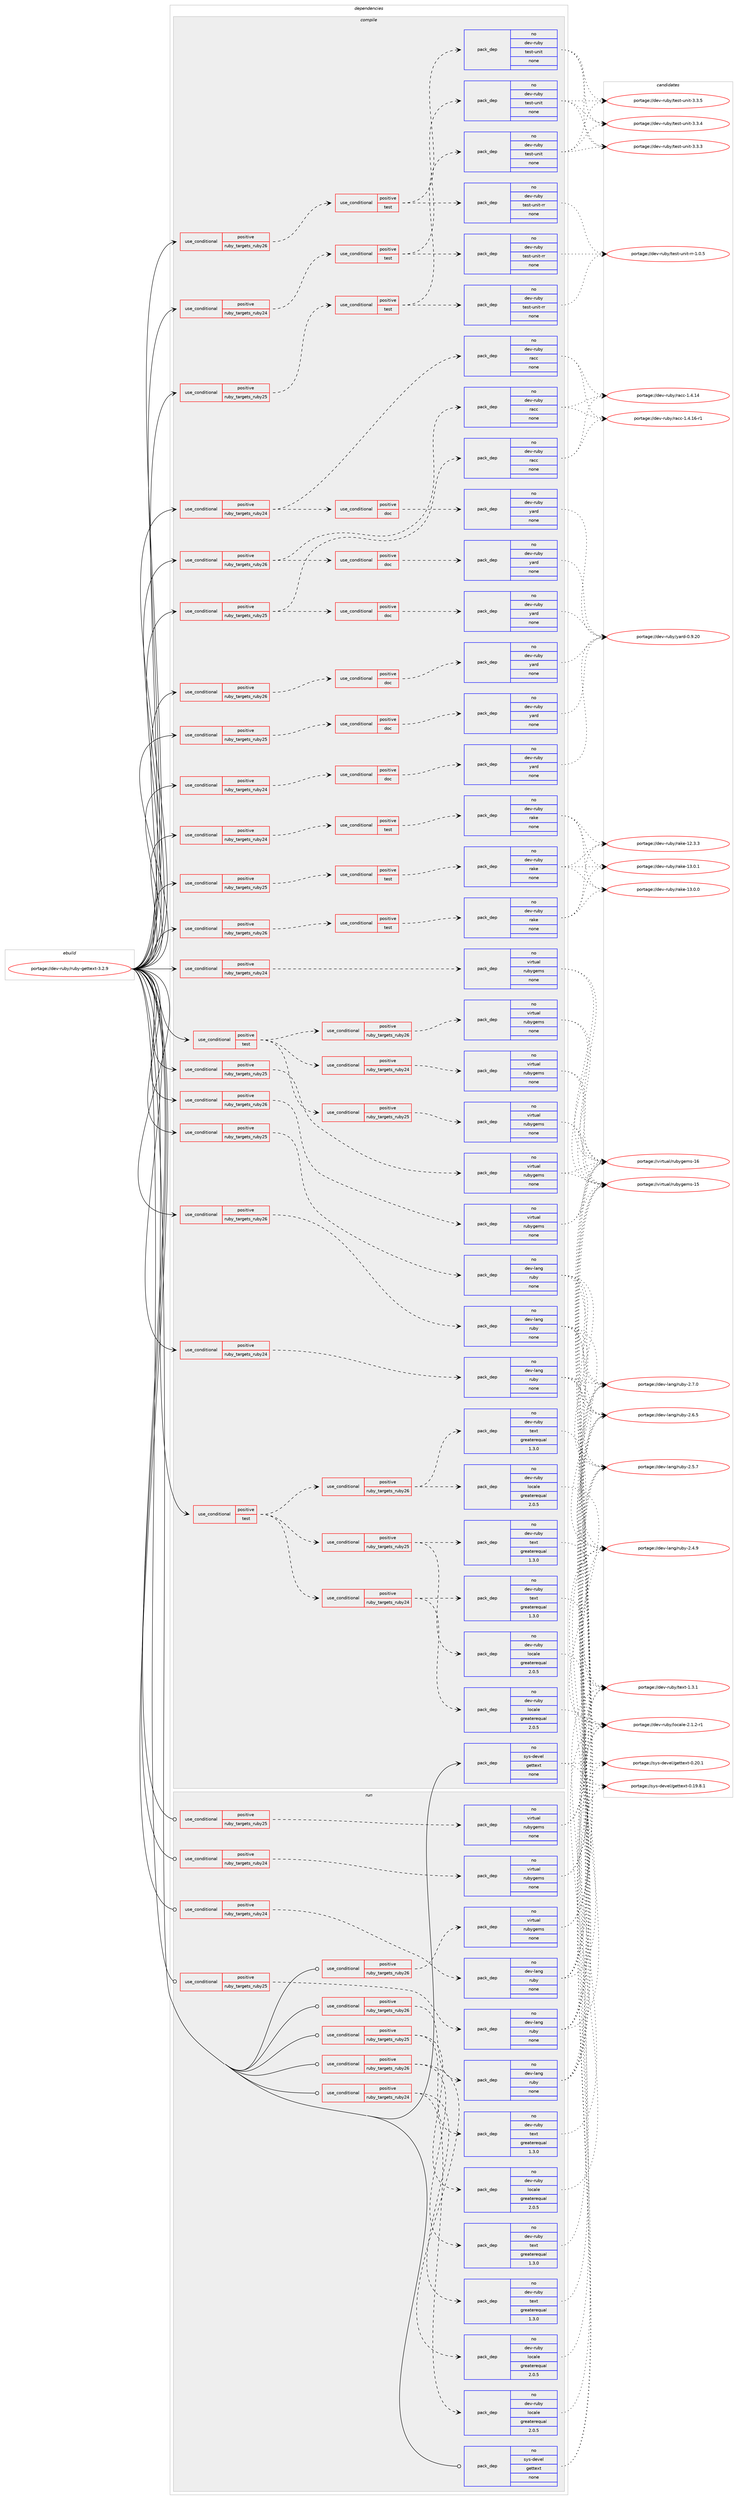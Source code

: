 digraph prolog {

# *************
# Graph options
# *************

newrank=true;
concentrate=true;
compound=true;
graph [rankdir=LR,fontname=Helvetica,fontsize=10,ranksep=1.5];#, ranksep=2.5, nodesep=0.2];
edge  [arrowhead=vee];
node  [fontname=Helvetica,fontsize=10];

# **********
# The ebuild
# **********

subgraph cluster_leftcol {
color=gray;
label=<<i>ebuild</i>>;
id [label="portage://dev-ruby/ruby-gettext-3.2.9", color=red, width=4, href="../dev-ruby/ruby-gettext-3.2.9.svg"];
}

# ****************
# The dependencies
# ****************

subgraph cluster_midcol {
color=gray;
label=<<i>dependencies</i>>;
subgraph cluster_compile {
fillcolor="#eeeeee";
style=filled;
label=<<i>compile</i>>;
subgraph cond72529 {
dependency326770 [label=<<TABLE BORDER="0" CELLBORDER="1" CELLSPACING="0" CELLPADDING="4"><TR><TD ROWSPAN="3" CELLPADDING="10">use_conditional</TD></TR><TR><TD>positive</TD></TR><TR><TD>ruby_targets_ruby24</TD></TR></TABLE>>, shape=none, color=red];
subgraph cond72530 {
dependency326771 [label=<<TABLE BORDER="0" CELLBORDER="1" CELLSPACING="0" CELLPADDING="4"><TR><TD ROWSPAN="3" CELLPADDING="10">use_conditional</TD></TR><TR><TD>positive</TD></TR><TR><TD>doc</TD></TR></TABLE>>, shape=none, color=red];
subgraph pack249494 {
dependency326772 [label=<<TABLE BORDER="0" CELLBORDER="1" CELLSPACING="0" CELLPADDING="4" WIDTH="220"><TR><TD ROWSPAN="6" CELLPADDING="30">pack_dep</TD></TR><TR><TD WIDTH="110">no</TD></TR><TR><TD>dev-ruby</TD></TR><TR><TD>yard</TD></TR><TR><TD>none</TD></TR><TR><TD></TD></TR></TABLE>>, shape=none, color=blue];
}
dependency326771:e -> dependency326772:w [weight=20,style="dashed",arrowhead="vee"];
}
dependency326770:e -> dependency326771:w [weight=20,style="dashed",arrowhead="vee"];
}
id:e -> dependency326770:w [weight=20,style="solid",arrowhead="vee"];
subgraph cond72531 {
dependency326773 [label=<<TABLE BORDER="0" CELLBORDER="1" CELLSPACING="0" CELLPADDING="4"><TR><TD ROWSPAN="3" CELLPADDING="10">use_conditional</TD></TR><TR><TD>positive</TD></TR><TR><TD>ruby_targets_ruby24</TD></TR></TABLE>>, shape=none, color=red];
subgraph cond72532 {
dependency326774 [label=<<TABLE BORDER="0" CELLBORDER="1" CELLSPACING="0" CELLPADDING="4"><TR><TD ROWSPAN="3" CELLPADDING="10">use_conditional</TD></TR><TR><TD>positive</TD></TR><TR><TD>doc</TD></TR></TABLE>>, shape=none, color=red];
subgraph pack249495 {
dependency326775 [label=<<TABLE BORDER="0" CELLBORDER="1" CELLSPACING="0" CELLPADDING="4" WIDTH="220"><TR><TD ROWSPAN="6" CELLPADDING="30">pack_dep</TD></TR><TR><TD WIDTH="110">no</TD></TR><TR><TD>dev-ruby</TD></TR><TR><TD>yard</TD></TR><TR><TD>none</TD></TR><TR><TD></TD></TR></TABLE>>, shape=none, color=blue];
}
dependency326774:e -> dependency326775:w [weight=20,style="dashed",arrowhead="vee"];
}
dependency326773:e -> dependency326774:w [weight=20,style="dashed",arrowhead="vee"];
subgraph pack249496 {
dependency326776 [label=<<TABLE BORDER="0" CELLBORDER="1" CELLSPACING="0" CELLPADDING="4" WIDTH="220"><TR><TD ROWSPAN="6" CELLPADDING="30">pack_dep</TD></TR><TR><TD WIDTH="110">no</TD></TR><TR><TD>dev-ruby</TD></TR><TR><TD>racc</TD></TR><TR><TD>none</TD></TR><TR><TD></TD></TR></TABLE>>, shape=none, color=blue];
}
dependency326773:e -> dependency326776:w [weight=20,style="dashed",arrowhead="vee"];
}
id:e -> dependency326773:w [weight=20,style="solid",arrowhead="vee"];
subgraph cond72533 {
dependency326777 [label=<<TABLE BORDER="0" CELLBORDER="1" CELLSPACING="0" CELLPADDING="4"><TR><TD ROWSPAN="3" CELLPADDING="10">use_conditional</TD></TR><TR><TD>positive</TD></TR><TR><TD>ruby_targets_ruby24</TD></TR></TABLE>>, shape=none, color=red];
subgraph cond72534 {
dependency326778 [label=<<TABLE BORDER="0" CELLBORDER="1" CELLSPACING="0" CELLPADDING="4"><TR><TD ROWSPAN="3" CELLPADDING="10">use_conditional</TD></TR><TR><TD>positive</TD></TR><TR><TD>test</TD></TR></TABLE>>, shape=none, color=red];
subgraph pack249497 {
dependency326779 [label=<<TABLE BORDER="0" CELLBORDER="1" CELLSPACING="0" CELLPADDING="4" WIDTH="220"><TR><TD ROWSPAN="6" CELLPADDING="30">pack_dep</TD></TR><TR><TD WIDTH="110">no</TD></TR><TR><TD>dev-ruby</TD></TR><TR><TD>rake</TD></TR><TR><TD>none</TD></TR><TR><TD></TD></TR></TABLE>>, shape=none, color=blue];
}
dependency326778:e -> dependency326779:w [weight=20,style="dashed",arrowhead="vee"];
}
dependency326777:e -> dependency326778:w [weight=20,style="dashed",arrowhead="vee"];
}
id:e -> dependency326777:w [weight=20,style="solid",arrowhead="vee"];
subgraph cond72535 {
dependency326780 [label=<<TABLE BORDER="0" CELLBORDER="1" CELLSPACING="0" CELLPADDING="4"><TR><TD ROWSPAN="3" CELLPADDING="10">use_conditional</TD></TR><TR><TD>positive</TD></TR><TR><TD>ruby_targets_ruby24</TD></TR></TABLE>>, shape=none, color=red];
subgraph cond72536 {
dependency326781 [label=<<TABLE BORDER="0" CELLBORDER="1" CELLSPACING="0" CELLPADDING="4"><TR><TD ROWSPAN="3" CELLPADDING="10">use_conditional</TD></TR><TR><TD>positive</TD></TR><TR><TD>test</TD></TR></TABLE>>, shape=none, color=red];
subgraph pack249498 {
dependency326782 [label=<<TABLE BORDER="0" CELLBORDER="1" CELLSPACING="0" CELLPADDING="4" WIDTH="220"><TR><TD ROWSPAN="6" CELLPADDING="30">pack_dep</TD></TR><TR><TD WIDTH="110">no</TD></TR><TR><TD>dev-ruby</TD></TR><TR><TD>test-unit</TD></TR><TR><TD>none</TD></TR><TR><TD></TD></TR></TABLE>>, shape=none, color=blue];
}
dependency326781:e -> dependency326782:w [weight=20,style="dashed",arrowhead="vee"];
subgraph pack249499 {
dependency326783 [label=<<TABLE BORDER="0" CELLBORDER="1" CELLSPACING="0" CELLPADDING="4" WIDTH="220"><TR><TD ROWSPAN="6" CELLPADDING="30">pack_dep</TD></TR><TR><TD WIDTH="110">no</TD></TR><TR><TD>dev-ruby</TD></TR><TR><TD>test-unit-rr</TD></TR><TR><TD>none</TD></TR><TR><TD></TD></TR></TABLE>>, shape=none, color=blue];
}
dependency326781:e -> dependency326783:w [weight=20,style="dashed",arrowhead="vee"];
}
dependency326780:e -> dependency326781:w [weight=20,style="dashed",arrowhead="vee"];
}
id:e -> dependency326780:w [weight=20,style="solid",arrowhead="vee"];
subgraph cond72537 {
dependency326784 [label=<<TABLE BORDER="0" CELLBORDER="1" CELLSPACING="0" CELLPADDING="4"><TR><TD ROWSPAN="3" CELLPADDING="10">use_conditional</TD></TR><TR><TD>positive</TD></TR><TR><TD>ruby_targets_ruby24</TD></TR></TABLE>>, shape=none, color=red];
subgraph pack249500 {
dependency326785 [label=<<TABLE BORDER="0" CELLBORDER="1" CELLSPACING="0" CELLPADDING="4" WIDTH="220"><TR><TD ROWSPAN="6" CELLPADDING="30">pack_dep</TD></TR><TR><TD WIDTH="110">no</TD></TR><TR><TD>dev-lang</TD></TR><TR><TD>ruby</TD></TR><TR><TD>none</TD></TR><TR><TD></TD></TR></TABLE>>, shape=none, color=blue];
}
dependency326784:e -> dependency326785:w [weight=20,style="dashed",arrowhead="vee"];
}
id:e -> dependency326784:w [weight=20,style="solid",arrowhead="vee"];
subgraph cond72538 {
dependency326786 [label=<<TABLE BORDER="0" CELLBORDER="1" CELLSPACING="0" CELLPADDING="4"><TR><TD ROWSPAN="3" CELLPADDING="10">use_conditional</TD></TR><TR><TD>positive</TD></TR><TR><TD>ruby_targets_ruby24</TD></TR></TABLE>>, shape=none, color=red];
subgraph pack249501 {
dependency326787 [label=<<TABLE BORDER="0" CELLBORDER="1" CELLSPACING="0" CELLPADDING="4" WIDTH="220"><TR><TD ROWSPAN="6" CELLPADDING="30">pack_dep</TD></TR><TR><TD WIDTH="110">no</TD></TR><TR><TD>virtual</TD></TR><TR><TD>rubygems</TD></TR><TR><TD>none</TD></TR><TR><TD></TD></TR></TABLE>>, shape=none, color=blue];
}
dependency326786:e -> dependency326787:w [weight=20,style="dashed",arrowhead="vee"];
}
id:e -> dependency326786:w [weight=20,style="solid",arrowhead="vee"];
subgraph cond72539 {
dependency326788 [label=<<TABLE BORDER="0" CELLBORDER="1" CELLSPACING="0" CELLPADDING="4"><TR><TD ROWSPAN="3" CELLPADDING="10">use_conditional</TD></TR><TR><TD>positive</TD></TR><TR><TD>ruby_targets_ruby25</TD></TR></TABLE>>, shape=none, color=red];
subgraph cond72540 {
dependency326789 [label=<<TABLE BORDER="0" CELLBORDER="1" CELLSPACING="0" CELLPADDING="4"><TR><TD ROWSPAN="3" CELLPADDING="10">use_conditional</TD></TR><TR><TD>positive</TD></TR><TR><TD>doc</TD></TR></TABLE>>, shape=none, color=red];
subgraph pack249502 {
dependency326790 [label=<<TABLE BORDER="0" CELLBORDER="1" CELLSPACING="0" CELLPADDING="4" WIDTH="220"><TR><TD ROWSPAN="6" CELLPADDING="30">pack_dep</TD></TR><TR><TD WIDTH="110">no</TD></TR><TR><TD>dev-ruby</TD></TR><TR><TD>yard</TD></TR><TR><TD>none</TD></TR><TR><TD></TD></TR></TABLE>>, shape=none, color=blue];
}
dependency326789:e -> dependency326790:w [weight=20,style="dashed",arrowhead="vee"];
}
dependency326788:e -> dependency326789:w [weight=20,style="dashed",arrowhead="vee"];
}
id:e -> dependency326788:w [weight=20,style="solid",arrowhead="vee"];
subgraph cond72541 {
dependency326791 [label=<<TABLE BORDER="0" CELLBORDER="1" CELLSPACING="0" CELLPADDING="4"><TR><TD ROWSPAN="3" CELLPADDING="10">use_conditional</TD></TR><TR><TD>positive</TD></TR><TR><TD>ruby_targets_ruby25</TD></TR></TABLE>>, shape=none, color=red];
subgraph cond72542 {
dependency326792 [label=<<TABLE BORDER="0" CELLBORDER="1" CELLSPACING="0" CELLPADDING="4"><TR><TD ROWSPAN="3" CELLPADDING="10">use_conditional</TD></TR><TR><TD>positive</TD></TR><TR><TD>doc</TD></TR></TABLE>>, shape=none, color=red];
subgraph pack249503 {
dependency326793 [label=<<TABLE BORDER="0" CELLBORDER="1" CELLSPACING="0" CELLPADDING="4" WIDTH="220"><TR><TD ROWSPAN="6" CELLPADDING="30">pack_dep</TD></TR><TR><TD WIDTH="110">no</TD></TR><TR><TD>dev-ruby</TD></TR><TR><TD>yard</TD></TR><TR><TD>none</TD></TR><TR><TD></TD></TR></TABLE>>, shape=none, color=blue];
}
dependency326792:e -> dependency326793:w [weight=20,style="dashed",arrowhead="vee"];
}
dependency326791:e -> dependency326792:w [weight=20,style="dashed",arrowhead="vee"];
subgraph pack249504 {
dependency326794 [label=<<TABLE BORDER="0" CELLBORDER="1" CELLSPACING="0" CELLPADDING="4" WIDTH="220"><TR><TD ROWSPAN="6" CELLPADDING="30">pack_dep</TD></TR><TR><TD WIDTH="110">no</TD></TR><TR><TD>dev-ruby</TD></TR><TR><TD>racc</TD></TR><TR><TD>none</TD></TR><TR><TD></TD></TR></TABLE>>, shape=none, color=blue];
}
dependency326791:e -> dependency326794:w [weight=20,style="dashed",arrowhead="vee"];
}
id:e -> dependency326791:w [weight=20,style="solid",arrowhead="vee"];
subgraph cond72543 {
dependency326795 [label=<<TABLE BORDER="0" CELLBORDER="1" CELLSPACING="0" CELLPADDING="4"><TR><TD ROWSPAN="3" CELLPADDING="10">use_conditional</TD></TR><TR><TD>positive</TD></TR><TR><TD>ruby_targets_ruby25</TD></TR></TABLE>>, shape=none, color=red];
subgraph cond72544 {
dependency326796 [label=<<TABLE BORDER="0" CELLBORDER="1" CELLSPACING="0" CELLPADDING="4"><TR><TD ROWSPAN="3" CELLPADDING="10">use_conditional</TD></TR><TR><TD>positive</TD></TR><TR><TD>test</TD></TR></TABLE>>, shape=none, color=red];
subgraph pack249505 {
dependency326797 [label=<<TABLE BORDER="0" CELLBORDER="1" CELLSPACING="0" CELLPADDING="4" WIDTH="220"><TR><TD ROWSPAN="6" CELLPADDING="30">pack_dep</TD></TR><TR><TD WIDTH="110">no</TD></TR><TR><TD>dev-ruby</TD></TR><TR><TD>rake</TD></TR><TR><TD>none</TD></TR><TR><TD></TD></TR></TABLE>>, shape=none, color=blue];
}
dependency326796:e -> dependency326797:w [weight=20,style="dashed",arrowhead="vee"];
}
dependency326795:e -> dependency326796:w [weight=20,style="dashed",arrowhead="vee"];
}
id:e -> dependency326795:w [weight=20,style="solid",arrowhead="vee"];
subgraph cond72545 {
dependency326798 [label=<<TABLE BORDER="0" CELLBORDER="1" CELLSPACING="0" CELLPADDING="4"><TR><TD ROWSPAN="3" CELLPADDING="10">use_conditional</TD></TR><TR><TD>positive</TD></TR><TR><TD>ruby_targets_ruby25</TD></TR></TABLE>>, shape=none, color=red];
subgraph cond72546 {
dependency326799 [label=<<TABLE BORDER="0" CELLBORDER="1" CELLSPACING="0" CELLPADDING="4"><TR><TD ROWSPAN="3" CELLPADDING="10">use_conditional</TD></TR><TR><TD>positive</TD></TR><TR><TD>test</TD></TR></TABLE>>, shape=none, color=red];
subgraph pack249506 {
dependency326800 [label=<<TABLE BORDER="0" CELLBORDER="1" CELLSPACING="0" CELLPADDING="4" WIDTH="220"><TR><TD ROWSPAN="6" CELLPADDING="30">pack_dep</TD></TR><TR><TD WIDTH="110">no</TD></TR><TR><TD>dev-ruby</TD></TR><TR><TD>test-unit</TD></TR><TR><TD>none</TD></TR><TR><TD></TD></TR></TABLE>>, shape=none, color=blue];
}
dependency326799:e -> dependency326800:w [weight=20,style="dashed",arrowhead="vee"];
subgraph pack249507 {
dependency326801 [label=<<TABLE BORDER="0" CELLBORDER="1" CELLSPACING="0" CELLPADDING="4" WIDTH="220"><TR><TD ROWSPAN="6" CELLPADDING="30">pack_dep</TD></TR><TR><TD WIDTH="110">no</TD></TR><TR><TD>dev-ruby</TD></TR><TR><TD>test-unit-rr</TD></TR><TR><TD>none</TD></TR><TR><TD></TD></TR></TABLE>>, shape=none, color=blue];
}
dependency326799:e -> dependency326801:w [weight=20,style="dashed",arrowhead="vee"];
}
dependency326798:e -> dependency326799:w [weight=20,style="dashed",arrowhead="vee"];
}
id:e -> dependency326798:w [weight=20,style="solid",arrowhead="vee"];
subgraph cond72547 {
dependency326802 [label=<<TABLE BORDER="0" CELLBORDER="1" CELLSPACING="0" CELLPADDING="4"><TR><TD ROWSPAN="3" CELLPADDING="10">use_conditional</TD></TR><TR><TD>positive</TD></TR><TR><TD>ruby_targets_ruby25</TD></TR></TABLE>>, shape=none, color=red];
subgraph pack249508 {
dependency326803 [label=<<TABLE BORDER="0" CELLBORDER="1" CELLSPACING="0" CELLPADDING="4" WIDTH="220"><TR><TD ROWSPAN="6" CELLPADDING="30">pack_dep</TD></TR><TR><TD WIDTH="110">no</TD></TR><TR><TD>dev-lang</TD></TR><TR><TD>ruby</TD></TR><TR><TD>none</TD></TR><TR><TD></TD></TR></TABLE>>, shape=none, color=blue];
}
dependency326802:e -> dependency326803:w [weight=20,style="dashed",arrowhead="vee"];
}
id:e -> dependency326802:w [weight=20,style="solid",arrowhead="vee"];
subgraph cond72548 {
dependency326804 [label=<<TABLE BORDER="0" CELLBORDER="1" CELLSPACING="0" CELLPADDING="4"><TR><TD ROWSPAN="3" CELLPADDING="10">use_conditional</TD></TR><TR><TD>positive</TD></TR><TR><TD>ruby_targets_ruby25</TD></TR></TABLE>>, shape=none, color=red];
subgraph pack249509 {
dependency326805 [label=<<TABLE BORDER="0" CELLBORDER="1" CELLSPACING="0" CELLPADDING="4" WIDTH="220"><TR><TD ROWSPAN="6" CELLPADDING="30">pack_dep</TD></TR><TR><TD WIDTH="110">no</TD></TR><TR><TD>virtual</TD></TR><TR><TD>rubygems</TD></TR><TR><TD>none</TD></TR><TR><TD></TD></TR></TABLE>>, shape=none, color=blue];
}
dependency326804:e -> dependency326805:w [weight=20,style="dashed",arrowhead="vee"];
}
id:e -> dependency326804:w [weight=20,style="solid",arrowhead="vee"];
subgraph cond72549 {
dependency326806 [label=<<TABLE BORDER="0" CELLBORDER="1" CELLSPACING="0" CELLPADDING="4"><TR><TD ROWSPAN="3" CELLPADDING="10">use_conditional</TD></TR><TR><TD>positive</TD></TR><TR><TD>ruby_targets_ruby26</TD></TR></TABLE>>, shape=none, color=red];
subgraph cond72550 {
dependency326807 [label=<<TABLE BORDER="0" CELLBORDER="1" CELLSPACING="0" CELLPADDING="4"><TR><TD ROWSPAN="3" CELLPADDING="10">use_conditional</TD></TR><TR><TD>positive</TD></TR><TR><TD>doc</TD></TR></TABLE>>, shape=none, color=red];
subgraph pack249510 {
dependency326808 [label=<<TABLE BORDER="0" CELLBORDER="1" CELLSPACING="0" CELLPADDING="4" WIDTH="220"><TR><TD ROWSPAN="6" CELLPADDING="30">pack_dep</TD></TR><TR><TD WIDTH="110">no</TD></TR><TR><TD>dev-ruby</TD></TR><TR><TD>yard</TD></TR><TR><TD>none</TD></TR><TR><TD></TD></TR></TABLE>>, shape=none, color=blue];
}
dependency326807:e -> dependency326808:w [weight=20,style="dashed",arrowhead="vee"];
}
dependency326806:e -> dependency326807:w [weight=20,style="dashed",arrowhead="vee"];
}
id:e -> dependency326806:w [weight=20,style="solid",arrowhead="vee"];
subgraph cond72551 {
dependency326809 [label=<<TABLE BORDER="0" CELLBORDER="1" CELLSPACING="0" CELLPADDING="4"><TR><TD ROWSPAN="3" CELLPADDING="10">use_conditional</TD></TR><TR><TD>positive</TD></TR><TR><TD>ruby_targets_ruby26</TD></TR></TABLE>>, shape=none, color=red];
subgraph cond72552 {
dependency326810 [label=<<TABLE BORDER="0" CELLBORDER="1" CELLSPACING="0" CELLPADDING="4"><TR><TD ROWSPAN="3" CELLPADDING="10">use_conditional</TD></TR><TR><TD>positive</TD></TR><TR><TD>doc</TD></TR></TABLE>>, shape=none, color=red];
subgraph pack249511 {
dependency326811 [label=<<TABLE BORDER="0" CELLBORDER="1" CELLSPACING="0" CELLPADDING="4" WIDTH="220"><TR><TD ROWSPAN="6" CELLPADDING="30">pack_dep</TD></TR><TR><TD WIDTH="110">no</TD></TR><TR><TD>dev-ruby</TD></TR><TR><TD>yard</TD></TR><TR><TD>none</TD></TR><TR><TD></TD></TR></TABLE>>, shape=none, color=blue];
}
dependency326810:e -> dependency326811:w [weight=20,style="dashed",arrowhead="vee"];
}
dependency326809:e -> dependency326810:w [weight=20,style="dashed",arrowhead="vee"];
subgraph pack249512 {
dependency326812 [label=<<TABLE BORDER="0" CELLBORDER="1" CELLSPACING="0" CELLPADDING="4" WIDTH="220"><TR><TD ROWSPAN="6" CELLPADDING="30">pack_dep</TD></TR><TR><TD WIDTH="110">no</TD></TR><TR><TD>dev-ruby</TD></TR><TR><TD>racc</TD></TR><TR><TD>none</TD></TR><TR><TD></TD></TR></TABLE>>, shape=none, color=blue];
}
dependency326809:e -> dependency326812:w [weight=20,style="dashed",arrowhead="vee"];
}
id:e -> dependency326809:w [weight=20,style="solid",arrowhead="vee"];
subgraph cond72553 {
dependency326813 [label=<<TABLE BORDER="0" CELLBORDER="1" CELLSPACING="0" CELLPADDING="4"><TR><TD ROWSPAN="3" CELLPADDING="10">use_conditional</TD></TR><TR><TD>positive</TD></TR><TR><TD>ruby_targets_ruby26</TD></TR></TABLE>>, shape=none, color=red];
subgraph cond72554 {
dependency326814 [label=<<TABLE BORDER="0" CELLBORDER="1" CELLSPACING="0" CELLPADDING="4"><TR><TD ROWSPAN="3" CELLPADDING="10">use_conditional</TD></TR><TR><TD>positive</TD></TR><TR><TD>test</TD></TR></TABLE>>, shape=none, color=red];
subgraph pack249513 {
dependency326815 [label=<<TABLE BORDER="0" CELLBORDER="1" CELLSPACING="0" CELLPADDING="4" WIDTH="220"><TR><TD ROWSPAN="6" CELLPADDING="30">pack_dep</TD></TR><TR><TD WIDTH="110">no</TD></TR><TR><TD>dev-ruby</TD></TR><TR><TD>rake</TD></TR><TR><TD>none</TD></TR><TR><TD></TD></TR></TABLE>>, shape=none, color=blue];
}
dependency326814:e -> dependency326815:w [weight=20,style="dashed",arrowhead="vee"];
}
dependency326813:e -> dependency326814:w [weight=20,style="dashed",arrowhead="vee"];
}
id:e -> dependency326813:w [weight=20,style="solid",arrowhead="vee"];
subgraph cond72555 {
dependency326816 [label=<<TABLE BORDER="0" CELLBORDER="1" CELLSPACING="0" CELLPADDING="4"><TR><TD ROWSPAN="3" CELLPADDING="10">use_conditional</TD></TR><TR><TD>positive</TD></TR><TR><TD>ruby_targets_ruby26</TD></TR></TABLE>>, shape=none, color=red];
subgraph cond72556 {
dependency326817 [label=<<TABLE BORDER="0" CELLBORDER="1" CELLSPACING="0" CELLPADDING="4"><TR><TD ROWSPAN="3" CELLPADDING="10">use_conditional</TD></TR><TR><TD>positive</TD></TR><TR><TD>test</TD></TR></TABLE>>, shape=none, color=red];
subgraph pack249514 {
dependency326818 [label=<<TABLE BORDER="0" CELLBORDER="1" CELLSPACING="0" CELLPADDING="4" WIDTH="220"><TR><TD ROWSPAN="6" CELLPADDING="30">pack_dep</TD></TR><TR><TD WIDTH="110">no</TD></TR><TR><TD>dev-ruby</TD></TR><TR><TD>test-unit</TD></TR><TR><TD>none</TD></TR><TR><TD></TD></TR></TABLE>>, shape=none, color=blue];
}
dependency326817:e -> dependency326818:w [weight=20,style="dashed",arrowhead="vee"];
subgraph pack249515 {
dependency326819 [label=<<TABLE BORDER="0" CELLBORDER="1" CELLSPACING="0" CELLPADDING="4" WIDTH="220"><TR><TD ROWSPAN="6" CELLPADDING="30">pack_dep</TD></TR><TR><TD WIDTH="110">no</TD></TR><TR><TD>dev-ruby</TD></TR><TR><TD>test-unit-rr</TD></TR><TR><TD>none</TD></TR><TR><TD></TD></TR></TABLE>>, shape=none, color=blue];
}
dependency326817:e -> dependency326819:w [weight=20,style="dashed",arrowhead="vee"];
}
dependency326816:e -> dependency326817:w [weight=20,style="dashed",arrowhead="vee"];
}
id:e -> dependency326816:w [weight=20,style="solid",arrowhead="vee"];
subgraph cond72557 {
dependency326820 [label=<<TABLE BORDER="0" CELLBORDER="1" CELLSPACING="0" CELLPADDING="4"><TR><TD ROWSPAN="3" CELLPADDING="10">use_conditional</TD></TR><TR><TD>positive</TD></TR><TR><TD>ruby_targets_ruby26</TD></TR></TABLE>>, shape=none, color=red];
subgraph pack249516 {
dependency326821 [label=<<TABLE BORDER="0" CELLBORDER="1" CELLSPACING="0" CELLPADDING="4" WIDTH="220"><TR><TD ROWSPAN="6" CELLPADDING="30">pack_dep</TD></TR><TR><TD WIDTH="110">no</TD></TR><TR><TD>dev-lang</TD></TR><TR><TD>ruby</TD></TR><TR><TD>none</TD></TR><TR><TD></TD></TR></TABLE>>, shape=none, color=blue];
}
dependency326820:e -> dependency326821:w [weight=20,style="dashed",arrowhead="vee"];
}
id:e -> dependency326820:w [weight=20,style="solid",arrowhead="vee"];
subgraph cond72558 {
dependency326822 [label=<<TABLE BORDER="0" CELLBORDER="1" CELLSPACING="0" CELLPADDING="4"><TR><TD ROWSPAN="3" CELLPADDING="10">use_conditional</TD></TR><TR><TD>positive</TD></TR><TR><TD>ruby_targets_ruby26</TD></TR></TABLE>>, shape=none, color=red];
subgraph pack249517 {
dependency326823 [label=<<TABLE BORDER="0" CELLBORDER="1" CELLSPACING="0" CELLPADDING="4" WIDTH="220"><TR><TD ROWSPAN="6" CELLPADDING="30">pack_dep</TD></TR><TR><TD WIDTH="110">no</TD></TR><TR><TD>virtual</TD></TR><TR><TD>rubygems</TD></TR><TR><TD>none</TD></TR><TR><TD></TD></TR></TABLE>>, shape=none, color=blue];
}
dependency326822:e -> dependency326823:w [weight=20,style="dashed",arrowhead="vee"];
}
id:e -> dependency326822:w [weight=20,style="solid",arrowhead="vee"];
subgraph cond72559 {
dependency326824 [label=<<TABLE BORDER="0" CELLBORDER="1" CELLSPACING="0" CELLPADDING="4"><TR><TD ROWSPAN="3" CELLPADDING="10">use_conditional</TD></TR><TR><TD>positive</TD></TR><TR><TD>test</TD></TR></TABLE>>, shape=none, color=red];
subgraph cond72560 {
dependency326825 [label=<<TABLE BORDER="0" CELLBORDER="1" CELLSPACING="0" CELLPADDING="4"><TR><TD ROWSPAN="3" CELLPADDING="10">use_conditional</TD></TR><TR><TD>positive</TD></TR><TR><TD>ruby_targets_ruby24</TD></TR></TABLE>>, shape=none, color=red];
subgraph pack249518 {
dependency326826 [label=<<TABLE BORDER="0" CELLBORDER="1" CELLSPACING="0" CELLPADDING="4" WIDTH="220"><TR><TD ROWSPAN="6" CELLPADDING="30">pack_dep</TD></TR><TR><TD WIDTH="110">no</TD></TR><TR><TD>dev-ruby</TD></TR><TR><TD>locale</TD></TR><TR><TD>greaterequal</TD></TR><TR><TD>2.0.5</TD></TR></TABLE>>, shape=none, color=blue];
}
dependency326825:e -> dependency326826:w [weight=20,style="dashed",arrowhead="vee"];
subgraph pack249519 {
dependency326827 [label=<<TABLE BORDER="0" CELLBORDER="1" CELLSPACING="0" CELLPADDING="4" WIDTH="220"><TR><TD ROWSPAN="6" CELLPADDING="30">pack_dep</TD></TR><TR><TD WIDTH="110">no</TD></TR><TR><TD>dev-ruby</TD></TR><TR><TD>text</TD></TR><TR><TD>greaterequal</TD></TR><TR><TD>1.3.0</TD></TR></TABLE>>, shape=none, color=blue];
}
dependency326825:e -> dependency326827:w [weight=20,style="dashed",arrowhead="vee"];
}
dependency326824:e -> dependency326825:w [weight=20,style="dashed",arrowhead="vee"];
subgraph cond72561 {
dependency326828 [label=<<TABLE BORDER="0" CELLBORDER="1" CELLSPACING="0" CELLPADDING="4"><TR><TD ROWSPAN="3" CELLPADDING="10">use_conditional</TD></TR><TR><TD>positive</TD></TR><TR><TD>ruby_targets_ruby25</TD></TR></TABLE>>, shape=none, color=red];
subgraph pack249520 {
dependency326829 [label=<<TABLE BORDER="0" CELLBORDER="1" CELLSPACING="0" CELLPADDING="4" WIDTH="220"><TR><TD ROWSPAN="6" CELLPADDING="30">pack_dep</TD></TR><TR><TD WIDTH="110">no</TD></TR><TR><TD>dev-ruby</TD></TR><TR><TD>locale</TD></TR><TR><TD>greaterequal</TD></TR><TR><TD>2.0.5</TD></TR></TABLE>>, shape=none, color=blue];
}
dependency326828:e -> dependency326829:w [weight=20,style="dashed",arrowhead="vee"];
subgraph pack249521 {
dependency326830 [label=<<TABLE BORDER="0" CELLBORDER="1" CELLSPACING="0" CELLPADDING="4" WIDTH="220"><TR><TD ROWSPAN="6" CELLPADDING="30">pack_dep</TD></TR><TR><TD WIDTH="110">no</TD></TR><TR><TD>dev-ruby</TD></TR><TR><TD>text</TD></TR><TR><TD>greaterequal</TD></TR><TR><TD>1.3.0</TD></TR></TABLE>>, shape=none, color=blue];
}
dependency326828:e -> dependency326830:w [weight=20,style="dashed",arrowhead="vee"];
}
dependency326824:e -> dependency326828:w [weight=20,style="dashed",arrowhead="vee"];
subgraph cond72562 {
dependency326831 [label=<<TABLE BORDER="0" CELLBORDER="1" CELLSPACING="0" CELLPADDING="4"><TR><TD ROWSPAN="3" CELLPADDING="10">use_conditional</TD></TR><TR><TD>positive</TD></TR><TR><TD>ruby_targets_ruby26</TD></TR></TABLE>>, shape=none, color=red];
subgraph pack249522 {
dependency326832 [label=<<TABLE BORDER="0" CELLBORDER="1" CELLSPACING="0" CELLPADDING="4" WIDTH="220"><TR><TD ROWSPAN="6" CELLPADDING="30">pack_dep</TD></TR><TR><TD WIDTH="110">no</TD></TR><TR><TD>dev-ruby</TD></TR><TR><TD>locale</TD></TR><TR><TD>greaterequal</TD></TR><TR><TD>2.0.5</TD></TR></TABLE>>, shape=none, color=blue];
}
dependency326831:e -> dependency326832:w [weight=20,style="dashed",arrowhead="vee"];
subgraph pack249523 {
dependency326833 [label=<<TABLE BORDER="0" CELLBORDER="1" CELLSPACING="0" CELLPADDING="4" WIDTH="220"><TR><TD ROWSPAN="6" CELLPADDING="30">pack_dep</TD></TR><TR><TD WIDTH="110">no</TD></TR><TR><TD>dev-ruby</TD></TR><TR><TD>text</TD></TR><TR><TD>greaterequal</TD></TR><TR><TD>1.3.0</TD></TR></TABLE>>, shape=none, color=blue];
}
dependency326831:e -> dependency326833:w [weight=20,style="dashed",arrowhead="vee"];
}
dependency326824:e -> dependency326831:w [weight=20,style="dashed",arrowhead="vee"];
}
id:e -> dependency326824:w [weight=20,style="solid",arrowhead="vee"];
subgraph cond72563 {
dependency326834 [label=<<TABLE BORDER="0" CELLBORDER="1" CELLSPACING="0" CELLPADDING="4"><TR><TD ROWSPAN="3" CELLPADDING="10">use_conditional</TD></TR><TR><TD>positive</TD></TR><TR><TD>test</TD></TR></TABLE>>, shape=none, color=red];
subgraph cond72564 {
dependency326835 [label=<<TABLE BORDER="0" CELLBORDER="1" CELLSPACING="0" CELLPADDING="4"><TR><TD ROWSPAN="3" CELLPADDING="10">use_conditional</TD></TR><TR><TD>positive</TD></TR><TR><TD>ruby_targets_ruby24</TD></TR></TABLE>>, shape=none, color=red];
subgraph pack249524 {
dependency326836 [label=<<TABLE BORDER="0" CELLBORDER="1" CELLSPACING="0" CELLPADDING="4" WIDTH="220"><TR><TD ROWSPAN="6" CELLPADDING="30">pack_dep</TD></TR><TR><TD WIDTH="110">no</TD></TR><TR><TD>virtual</TD></TR><TR><TD>rubygems</TD></TR><TR><TD>none</TD></TR><TR><TD></TD></TR></TABLE>>, shape=none, color=blue];
}
dependency326835:e -> dependency326836:w [weight=20,style="dashed",arrowhead="vee"];
}
dependency326834:e -> dependency326835:w [weight=20,style="dashed",arrowhead="vee"];
subgraph cond72565 {
dependency326837 [label=<<TABLE BORDER="0" CELLBORDER="1" CELLSPACING="0" CELLPADDING="4"><TR><TD ROWSPAN="3" CELLPADDING="10">use_conditional</TD></TR><TR><TD>positive</TD></TR><TR><TD>ruby_targets_ruby25</TD></TR></TABLE>>, shape=none, color=red];
subgraph pack249525 {
dependency326838 [label=<<TABLE BORDER="0" CELLBORDER="1" CELLSPACING="0" CELLPADDING="4" WIDTH="220"><TR><TD ROWSPAN="6" CELLPADDING="30">pack_dep</TD></TR><TR><TD WIDTH="110">no</TD></TR><TR><TD>virtual</TD></TR><TR><TD>rubygems</TD></TR><TR><TD>none</TD></TR><TR><TD></TD></TR></TABLE>>, shape=none, color=blue];
}
dependency326837:e -> dependency326838:w [weight=20,style="dashed",arrowhead="vee"];
}
dependency326834:e -> dependency326837:w [weight=20,style="dashed",arrowhead="vee"];
subgraph cond72566 {
dependency326839 [label=<<TABLE BORDER="0" CELLBORDER="1" CELLSPACING="0" CELLPADDING="4"><TR><TD ROWSPAN="3" CELLPADDING="10">use_conditional</TD></TR><TR><TD>positive</TD></TR><TR><TD>ruby_targets_ruby26</TD></TR></TABLE>>, shape=none, color=red];
subgraph pack249526 {
dependency326840 [label=<<TABLE BORDER="0" CELLBORDER="1" CELLSPACING="0" CELLPADDING="4" WIDTH="220"><TR><TD ROWSPAN="6" CELLPADDING="30">pack_dep</TD></TR><TR><TD WIDTH="110">no</TD></TR><TR><TD>virtual</TD></TR><TR><TD>rubygems</TD></TR><TR><TD>none</TD></TR><TR><TD></TD></TR></TABLE>>, shape=none, color=blue];
}
dependency326839:e -> dependency326840:w [weight=20,style="dashed",arrowhead="vee"];
}
dependency326834:e -> dependency326839:w [weight=20,style="dashed",arrowhead="vee"];
}
id:e -> dependency326834:w [weight=20,style="solid",arrowhead="vee"];
subgraph pack249527 {
dependency326841 [label=<<TABLE BORDER="0" CELLBORDER="1" CELLSPACING="0" CELLPADDING="4" WIDTH="220"><TR><TD ROWSPAN="6" CELLPADDING="30">pack_dep</TD></TR><TR><TD WIDTH="110">no</TD></TR><TR><TD>sys-devel</TD></TR><TR><TD>gettext</TD></TR><TR><TD>none</TD></TR><TR><TD></TD></TR></TABLE>>, shape=none, color=blue];
}
id:e -> dependency326841:w [weight=20,style="solid",arrowhead="vee"];
}
subgraph cluster_compileandrun {
fillcolor="#eeeeee";
style=filled;
label=<<i>compile and run</i>>;
}
subgraph cluster_run {
fillcolor="#eeeeee";
style=filled;
label=<<i>run</i>>;
subgraph cond72567 {
dependency326842 [label=<<TABLE BORDER="0" CELLBORDER="1" CELLSPACING="0" CELLPADDING="4"><TR><TD ROWSPAN="3" CELLPADDING="10">use_conditional</TD></TR><TR><TD>positive</TD></TR><TR><TD>ruby_targets_ruby24</TD></TR></TABLE>>, shape=none, color=red];
subgraph pack249528 {
dependency326843 [label=<<TABLE BORDER="0" CELLBORDER="1" CELLSPACING="0" CELLPADDING="4" WIDTH="220"><TR><TD ROWSPAN="6" CELLPADDING="30">pack_dep</TD></TR><TR><TD WIDTH="110">no</TD></TR><TR><TD>dev-lang</TD></TR><TR><TD>ruby</TD></TR><TR><TD>none</TD></TR><TR><TD></TD></TR></TABLE>>, shape=none, color=blue];
}
dependency326842:e -> dependency326843:w [weight=20,style="dashed",arrowhead="vee"];
}
id:e -> dependency326842:w [weight=20,style="solid",arrowhead="odot"];
subgraph cond72568 {
dependency326844 [label=<<TABLE BORDER="0" CELLBORDER="1" CELLSPACING="0" CELLPADDING="4"><TR><TD ROWSPAN="3" CELLPADDING="10">use_conditional</TD></TR><TR><TD>positive</TD></TR><TR><TD>ruby_targets_ruby24</TD></TR></TABLE>>, shape=none, color=red];
subgraph pack249529 {
dependency326845 [label=<<TABLE BORDER="0" CELLBORDER="1" CELLSPACING="0" CELLPADDING="4" WIDTH="220"><TR><TD ROWSPAN="6" CELLPADDING="30">pack_dep</TD></TR><TR><TD WIDTH="110">no</TD></TR><TR><TD>dev-ruby</TD></TR><TR><TD>locale</TD></TR><TR><TD>greaterequal</TD></TR><TR><TD>2.0.5</TD></TR></TABLE>>, shape=none, color=blue];
}
dependency326844:e -> dependency326845:w [weight=20,style="dashed",arrowhead="vee"];
subgraph pack249530 {
dependency326846 [label=<<TABLE BORDER="0" CELLBORDER="1" CELLSPACING="0" CELLPADDING="4" WIDTH="220"><TR><TD ROWSPAN="6" CELLPADDING="30">pack_dep</TD></TR><TR><TD WIDTH="110">no</TD></TR><TR><TD>dev-ruby</TD></TR><TR><TD>text</TD></TR><TR><TD>greaterequal</TD></TR><TR><TD>1.3.0</TD></TR></TABLE>>, shape=none, color=blue];
}
dependency326844:e -> dependency326846:w [weight=20,style="dashed",arrowhead="vee"];
}
id:e -> dependency326844:w [weight=20,style="solid",arrowhead="odot"];
subgraph cond72569 {
dependency326847 [label=<<TABLE BORDER="0" CELLBORDER="1" CELLSPACING="0" CELLPADDING="4"><TR><TD ROWSPAN="3" CELLPADDING="10">use_conditional</TD></TR><TR><TD>positive</TD></TR><TR><TD>ruby_targets_ruby24</TD></TR></TABLE>>, shape=none, color=red];
subgraph pack249531 {
dependency326848 [label=<<TABLE BORDER="0" CELLBORDER="1" CELLSPACING="0" CELLPADDING="4" WIDTH="220"><TR><TD ROWSPAN="6" CELLPADDING="30">pack_dep</TD></TR><TR><TD WIDTH="110">no</TD></TR><TR><TD>virtual</TD></TR><TR><TD>rubygems</TD></TR><TR><TD>none</TD></TR><TR><TD></TD></TR></TABLE>>, shape=none, color=blue];
}
dependency326847:e -> dependency326848:w [weight=20,style="dashed",arrowhead="vee"];
}
id:e -> dependency326847:w [weight=20,style="solid",arrowhead="odot"];
subgraph cond72570 {
dependency326849 [label=<<TABLE BORDER="0" CELLBORDER="1" CELLSPACING="0" CELLPADDING="4"><TR><TD ROWSPAN="3" CELLPADDING="10">use_conditional</TD></TR><TR><TD>positive</TD></TR><TR><TD>ruby_targets_ruby25</TD></TR></TABLE>>, shape=none, color=red];
subgraph pack249532 {
dependency326850 [label=<<TABLE BORDER="0" CELLBORDER="1" CELLSPACING="0" CELLPADDING="4" WIDTH="220"><TR><TD ROWSPAN="6" CELLPADDING="30">pack_dep</TD></TR><TR><TD WIDTH="110">no</TD></TR><TR><TD>dev-lang</TD></TR><TR><TD>ruby</TD></TR><TR><TD>none</TD></TR><TR><TD></TD></TR></TABLE>>, shape=none, color=blue];
}
dependency326849:e -> dependency326850:w [weight=20,style="dashed",arrowhead="vee"];
}
id:e -> dependency326849:w [weight=20,style="solid",arrowhead="odot"];
subgraph cond72571 {
dependency326851 [label=<<TABLE BORDER="0" CELLBORDER="1" CELLSPACING="0" CELLPADDING="4"><TR><TD ROWSPAN="3" CELLPADDING="10">use_conditional</TD></TR><TR><TD>positive</TD></TR><TR><TD>ruby_targets_ruby25</TD></TR></TABLE>>, shape=none, color=red];
subgraph pack249533 {
dependency326852 [label=<<TABLE BORDER="0" CELLBORDER="1" CELLSPACING="0" CELLPADDING="4" WIDTH="220"><TR><TD ROWSPAN="6" CELLPADDING="30">pack_dep</TD></TR><TR><TD WIDTH="110">no</TD></TR><TR><TD>dev-ruby</TD></TR><TR><TD>locale</TD></TR><TR><TD>greaterequal</TD></TR><TR><TD>2.0.5</TD></TR></TABLE>>, shape=none, color=blue];
}
dependency326851:e -> dependency326852:w [weight=20,style="dashed",arrowhead="vee"];
subgraph pack249534 {
dependency326853 [label=<<TABLE BORDER="0" CELLBORDER="1" CELLSPACING="0" CELLPADDING="4" WIDTH="220"><TR><TD ROWSPAN="6" CELLPADDING="30">pack_dep</TD></TR><TR><TD WIDTH="110">no</TD></TR><TR><TD>dev-ruby</TD></TR><TR><TD>text</TD></TR><TR><TD>greaterequal</TD></TR><TR><TD>1.3.0</TD></TR></TABLE>>, shape=none, color=blue];
}
dependency326851:e -> dependency326853:w [weight=20,style="dashed",arrowhead="vee"];
}
id:e -> dependency326851:w [weight=20,style="solid",arrowhead="odot"];
subgraph cond72572 {
dependency326854 [label=<<TABLE BORDER="0" CELLBORDER="1" CELLSPACING="0" CELLPADDING="4"><TR><TD ROWSPAN="3" CELLPADDING="10">use_conditional</TD></TR><TR><TD>positive</TD></TR><TR><TD>ruby_targets_ruby25</TD></TR></TABLE>>, shape=none, color=red];
subgraph pack249535 {
dependency326855 [label=<<TABLE BORDER="0" CELLBORDER="1" CELLSPACING="0" CELLPADDING="4" WIDTH="220"><TR><TD ROWSPAN="6" CELLPADDING="30">pack_dep</TD></TR><TR><TD WIDTH="110">no</TD></TR><TR><TD>virtual</TD></TR><TR><TD>rubygems</TD></TR><TR><TD>none</TD></TR><TR><TD></TD></TR></TABLE>>, shape=none, color=blue];
}
dependency326854:e -> dependency326855:w [weight=20,style="dashed",arrowhead="vee"];
}
id:e -> dependency326854:w [weight=20,style="solid",arrowhead="odot"];
subgraph cond72573 {
dependency326856 [label=<<TABLE BORDER="0" CELLBORDER="1" CELLSPACING="0" CELLPADDING="4"><TR><TD ROWSPAN="3" CELLPADDING="10">use_conditional</TD></TR><TR><TD>positive</TD></TR><TR><TD>ruby_targets_ruby26</TD></TR></TABLE>>, shape=none, color=red];
subgraph pack249536 {
dependency326857 [label=<<TABLE BORDER="0" CELLBORDER="1" CELLSPACING="0" CELLPADDING="4" WIDTH="220"><TR><TD ROWSPAN="6" CELLPADDING="30">pack_dep</TD></TR><TR><TD WIDTH="110">no</TD></TR><TR><TD>dev-lang</TD></TR><TR><TD>ruby</TD></TR><TR><TD>none</TD></TR><TR><TD></TD></TR></TABLE>>, shape=none, color=blue];
}
dependency326856:e -> dependency326857:w [weight=20,style="dashed",arrowhead="vee"];
}
id:e -> dependency326856:w [weight=20,style="solid",arrowhead="odot"];
subgraph cond72574 {
dependency326858 [label=<<TABLE BORDER="0" CELLBORDER="1" CELLSPACING="0" CELLPADDING="4"><TR><TD ROWSPAN="3" CELLPADDING="10">use_conditional</TD></TR><TR><TD>positive</TD></TR><TR><TD>ruby_targets_ruby26</TD></TR></TABLE>>, shape=none, color=red];
subgraph pack249537 {
dependency326859 [label=<<TABLE BORDER="0" CELLBORDER="1" CELLSPACING="0" CELLPADDING="4" WIDTH="220"><TR><TD ROWSPAN="6" CELLPADDING="30">pack_dep</TD></TR><TR><TD WIDTH="110">no</TD></TR><TR><TD>dev-ruby</TD></TR><TR><TD>locale</TD></TR><TR><TD>greaterequal</TD></TR><TR><TD>2.0.5</TD></TR></TABLE>>, shape=none, color=blue];
}
dependency326858:e -> dependency326859:w [weight=20,style="dashed",arrowhead="vee"];
subgraph pack249538 {
dependency326860 [label=<<TABLE BORDER="0" CELLBORDER="1" CELLSPACING="0" CELLPADDING="4" WIDTH="220"><TR><TD ROWSPAN="6" CELLPADDING="30">pack_dep</TD></TR><TR><TD WIDTH="110">no</TD></TR><TR><TD>dev-ruby</TD></TR><TR><TD>text</TD></TR><TR><TD>greaterequal</TD></TR><TR><TD>1.3.0</TD></TR></TABLE>>, shape=none, color=blue];
}
dependency326858:e -> dependency326860:w [weight=20,style="dashed",arrowhead="vee"];
}
id:e -> dependency326858:w [weight=20,style="solid",arrowhead="odot"];
subgraph cond72575 {
dependency326861 [label=<<TABLE BORDER="0" CELLBORDER="1" CELLSPACING="0" CELLPADDING="4"><TR><TD ROWSPAN="3" CELLPADDING="10">use_conditional</TD></TR><TR><TD>positive</TD></TR><TR><TD>ruby_targets_ruby26</TD></TR></TABLE>>, shape=none, color=red];
subgraph pack249539 {
dependency326862 [label=<<TABLE BORDER="0" CELLBORDER="1" CELLSPACING="0" CELLPADDING="4" WIDTH="220"><TR><TD ROWSPAN="6" CELLPADDING="30">pack_dep</TD></TR><TR><TD WIDTH="110">no</TD></TR><TR><TD>virtual</TD></TR><TR><TD>rubygems</TD></TR><TR><TD>none</TD></TR><TR><TD></TD></TR></TABLE>>, shape=none, color=blue];
}
dependency326861:e -> dependency326862:w [weight=20,style="dashed",arrowhead="vee"];
}
id:e -> dependency326861:w [weight=20,style="solid",arrowhead="odot"];
subgraph pack249540 {
dependency326863 [label=<<TABLE BORDER="0" CELLBORDER="1" CELLSPACING="0" CELLPADDING="4" WIDTH="220"><TR><TD ROWSPAN="6" CELLPADDING="30">pack_dep</TD></TR><TR><TD WIDTH="110">no</TD></TR><TR><TD>sys-devel</TD></TR><TR><TD>gettext</TD></TR><TR><TD>none</TD></TR><TR><TD></TD></TR></TABLE>>, shape=none, color=blue];
}
id:e -> dependency326863:w [weight=20,style="solid",arrowhead="odot"];
}
}

# **************
# The candidates
# **************

subgraph cluster_choices {
rank=same;
color=gray;
label=<<i>candidates</i>>;

subgraph choice249494 {
color=black;
nodesep=1;
choice1001011184511411798121471219711410045484657465048 [label="portage://dev-ruby/yard-0.9.20", color=red, width=4,href="../dev-ruby/yard-0.9.20.svg"];
dependency326772:e -> choice1001011184511411798121471219711410045484657465048:w [style=dotted,weight="100"];
}
subgraph choice249495 {
color=black;
nodesep=1;
choice1001011184511411798121471219711410045484657465048 [label="portage://dev-ruby/yard-0.9.20", color=red, width=4,href="../dev-ruby/yard-0.9.20.svg"];
dependency326775:e -> choice1001011184511411798121471219711410045484657465048:w [style=dotted,weight="100"];
}
subgraph choice249496 {
color=black;
nodesep=1;
choice100101118451141179812147114979999454946524649544511449 [label="portage://dev-ruby/racc-1.4.16-r1", color=red, width=4,href="../dev-ruby/racc-1.4.16-r1.svg"];
choice10010111845114117981214711497999945494652464952 [label="portage://dev-ruby/racc-1.4.14", color=red, width=4,href="../dev-ruby/racc-1.4.14.svg"];
dependency326776:e -> choice100101118451141179812147114979999454946524649544511449:w [style=dotted,weight="100"];
dependency326776:e -> choice10010111845114117981214711497999945494652464952:w [style=dotted,weight="100"];
}
subgraph choice249497 {
color=black;
nodesep=1;
choice1001011184511411798121471149710710145495146484649 [label="portage://dev-ruby/rake-13.0.1", color=red, width=4,href="../dev-ruby/rake-13.0.1.svg"];
choice1001011184511411798121471149710710145495146484648 [label="portage://dev-ruby/rake-13.0.0", color=red, width=4,href="../dev-ruby/rake-13.0.0.svg"];
choice1001011184511411798121471149710710145495046514651 [label="portage://dev-ruby/rake-12.3.3", color=red, width=4,href="../dev-ruby/rake-12.3.3.svg"];
dependency326779:e -> choice1001011184511411798121471149710710145495146484649:w [style=dotted,weight="100"];
dependency326779:e -> choice1001011184511411798121471149710710145495146484648:w [style=dotted,weight="100"];
dependency326779:e -> choice1001011184511411798121471149710710145495046514651:w [style=dotted,weight="100"];
}
subgraph choice249498 {
color=black;
nodesep=1;
choice10010111845114117981214711610111511645117110105116455146514653 [label="portage://dev-ruby/test-unit-3.3.5", color=red, width=4,href="../dev-ruby/test-unit-3.3.5.svg"];
choice10010111845114117981214711610111511645117110105116455146514652 [label="portage://dev-ruby/test-unit-3.3.4", color=red, width=4,href="../dev-ruby/test-unit-3.3.4.svg"];
choice10010111845114117981214711610111511645117110105116455146514651 [label="portage://dev-ruby/test-unit-3.3.3", color=red, width=4,href="../dev-ruby/test-unit-3.3.3.svg"];
dependency326782:e -> choice10010111845114117981214711610111511645117110105116455146514653:w [style=dotted,weight="100"];
dependency326782:e -> choice10010111845114117981214711610111511645117110105116455146514652:w [style=dotted,weight="100"];
dependency326782:e -> choice10010111845114117981214711610111511645117110105116455146514651:w [style=dotted,weight="100"];
}
subgraph choice249499 {
color=black;
nodesep=1;
choice1001011184511411798121471161011151164511711010511645114114454946484653 [label="portage://dev-ruby/test-unit-rr-1.0.5", color=red, width=4,href="../dev-ruby/test-unit-rr-1.0.5.svg"];
dependency326783:e -> choice1001011184511411798121471161011151164511711010511645114114454946484653:w [style=dotted,weight="100"];
}
subgraph choice249500 {
color=black;
nodesep=1;
choice10010111845108971101034711411798121455046554648 [label="portage://dev-lang/ruby-2.7.0", color=red, width=4,href="../dev-lang/ruby-2.7.0.svg"];
choice10010111845108971101034711411798121455046544653 [label="portage://dev-lang/ruby-2.6.5", color=red, width=4,href="../dev-lang/ruby-2.6.5.svg"];
choice10010111845108971101034711411798121455046534655 [label="portage://dev-lang/ruby-2.5.7", color=red, width=4,href="../dev-lang/ruby-2.5.7.svg"];
choice10010111845108971101034711411798121455046524657 [label="portage://dev-lang/ruby-2.4.9", color=red, width=4,href="../dev-lang/ruby-2.4.9.svg"];
dependency326785:e -> choice10010111845108971101034711411798121455046554648:w [style=dotted,weight="100"];
dependency326785:e -> choice10010111845108971101034711411798121455046544653:w [style=dotted,weight="100"];
dependency326785:e -> choice10010111845108971101034711411798121455046534655:w [style=dotted,weight="100"];
dependency326785:e -> choice10010111845108971101034711411798121455046524657:w [style=dotted,weight="100"];
}
subgraph choice249501 {
color=black;
nodesep=1;
choice118105114116117971084711411798121103101109115454954 [label="portage://virtual/rubygems-16", color=red, width=4,href="../virtual/rubygems-16.svg"];
choice118105114116117971084711411798121103101109115454953 [label="portage://virtual/rubygems-15", color=red, width=4,href="../virtual/rubygems-15.svg"];
dependency326787:e -> choice118105114116117971084711411798121103101109115454954:w [style=dotted,weight="100"];
dependency326787:e -> choice118105114116117971084711411798121103101109115454953:w [style=dotted,weight="100"];
}
subgraph choice249502 {
color=black;
nodesep=1;
choice1001011184511411798121471219711410045484657465048 [label="portage://dev-ruby/yard-0.9.20", color=red, width=4,href="../dev-ruby/yard-0.9.20.svg"];
dependency326790:e -> choice1001011184511411798121471219711410045484657465048:w [style=dotted,weight="100"];
}
subgraph choice249503 {
color=black;
nodesep=1;
choice1001011184511411798121471219711410045484657465048 [label="portage://dev-ruby/yard-0.9.20", color=red, width=4,href="../dev-ruby/yard-0.9.20.svg"];
dependency326793:e -> choice1001011184511411798121471219711410045484657465048:w [style=dotted,weight="100"];
}
subgraph choice249504 {
color=black;
nodesep=1;
choice100101118451141179812147114979999454946524649544511449 [label="portage://dev-ruby/racc-1.4.16-r1", color=red, width=4,href="../dev-ruby/racc-1.4.16-r1.svg"];
choice10010111845114117981214711497999945494652464952 [label="portage://dev-ruby/racc-1.4.14", color=red, width=4,href="../dev-ruby/racc-1.4.14.svg"];
dependency326794:e -> choice100101118451141179812147114979999454946524649544511449:w [style=dotted,weight="100"];
dependency326794:e -> choice10010111845114117981214711497999945494652464952:w [style=dotted,weight="100"];
}
subgraph choice249505 {
color=black;
nodesep=1;
choice1001011184511411798121471149710710145495146484649 [label="portage://dev-ruby/rake-13.0.1", color=red, width=4,href="../dev-ruby/rake-13.0.1.svg"];
choice1001011184511411798121471149710710145495146484648 [label="portage://dev-ruby/rake-13.0.0", color=red, width=4,href="../dev-ruby/rake-13.0.0.svg"];
choice1001011184511411798121471149710710145495046514651 [label="portage://dev-ruby/rake-12.3.3", color=red, width=4,href="../dev-ruby/rake-12.3.3.svg"];
dependency326797:e -> choice1001011184511411798121471149710710145495146484649:w [style=dotted,weight="100"];
dependency326797:e -> choice1001011184511411798121471149710710145495146484648:w [style=dotted,weight="100"];
dependency326797:e -> choice1001011184511411798121471149710710145495046514651:w [style=dotted,weight="100"];
}
subgraph choice249506 {
color=black;
nodesep=1;
choice10010111845114117981214711610111511645117110105116455146514653 [label="portage://dev-ruby/test-unit-3.3.5", color=red, width=4,href="../dev-ruby/test-unit-3.3.5.svg"];
choice10010111845114117981214711610111511645117110105116455146514652 [label="portage://dev-ruby/test-unit-3.3.4", color=red, width=4,href="../dev-ruby/test-unit-3.3.4.svg"];
choice10010111845114117981214711610111511645117110105116455146514651 [label="portage://dev-ruby/test-unit-3.3.3", color=red, width=4,href="../dev-ruby/test-unit-3.3.3.svg"];
dependency326800:e -> choice10010111845114117981214711610111511645117110105116455146514653:w [style=dotted,weight="100"];
dependency326800:e -> choice10010111845114117981214711610111511645117110105116455146514652:w [style=dotted,weight="100"];
dependency326800:e -> choice10010111845114117981214711610111511645117110105116455146514651:w [style=dotted,weight="100"];
}
subgraph choice249507 {
color=black;
nodesep=1;
choice1001011184511411798121471161011151164511711010511645114114454946484653 [label="portage://dev-ruby/test-unit-rr-1.0.5", color=red, width=4,href="../dev-ruby/test-unit-rr-1.0.5.svg"];
dependency326801:e -> choice1001011184511411798121471161011151164511711010511645114114454946484653:w [style=dotted,weight="100"];
}
subgraph choice249508 {
color=black;
nodesep=1;
choice10010111845108971101034711411798121455046554648 [label="portage://dev-lang/ruby-2.7.0", color=red, width=4,href="../dev-lang/ruby-2.7.0.svg"];
choice10010111845108971101034711411798121455046544653 [label="portage://dev-lang/ruby-2.6.5", color=red, width=4,href="../dev-lang/ruby-2.6.5.svg"];
choice10010111845108971101034711411798121455046534655 [label="portage://dev-lang/ruby-2.5.7", color=red, width=4,href="../dev-lang/ruby-2.5.7.svg"];
choice10010111845108971101034711411798121455046524657 [label="portage://dev-lang/ruby-2.4.9", color=red, width=4,href="../dev-lang/ruby-2.4.9.svg"];
dependency326803:e -> choice10010111845108971101034711411798121455046554648:w [style=dotted,weight="100"];
dependency326803:e -> choice10010111845108971101034711411798121455046544653:w [style=dotted,weight="100"];
dependency326803:e -> choice10010111845108971101034711411798121455046534655:w [style=dotted,weight="100"];
dependency326803:e -> choice10010111845108971101034711411798121455046524657:w [style=dotted,weight="100"];
}
subgraph choice249509 {
color=black;
nodesep=1;
choice118105114116117971084711411798121103101109115454954 [label="portage://virtual/rubygems-16", color=red, width=4,href="../virtual/rubygems-16.svg"];
choice118105114116117971084711411798121103101109115454953 [label="portage://virtual/rubygems-15", color=red, width=4,href="../virtual/rubygems-15.svg"];
dependency326805:e -> choice118105114116117971084711411798121103101109115454954:w [style=dotted,weight="100"];
dependency326805:e -> choice118105114116117971084711411798121103101109115454953:w [style=dotted,weight="100"];
}
subgraph choice249510 {
color=black;
nodesep=1;
choice1001011184511411798121471219711410045484657465048 [label="portage://dev-ruby/yard-0.9.20", color=red, width=4,href="../dev-ruby/yard-0.9.20.svg"];
dependency326808:e -> choice1001011184511411798121471219711410045484657465048:w [style=dotted,weight="100"];
}
subgraph choice249511 {
color=black;
nodesep=1;
choice1001011184511411798121471219711410045484657465048 [label="portage://dev-ruby/yard-0.9.20", color=red, width=4,href="../dev-ruby/yard-0.9.20.svg"];
dependency326811:e -> choice1001011184511411798121471219711410045484657465048:w [style=dotted,weight="100"];
}
subgraph choice249512 {
color=black;
nodesep=1;
choice100101118451141179812147114979999454946524649544511449 [label="portage://dev-ruby/racc-1.4.16-r1", color=red, width=4,href="../dev-ruby/racc-1.4.16-r1.svg"];
choice10010111845114117981214711497999945494652464952 [label="portage://dev-ruby/racc-1.4.14", color=red, width=4,href="../dev-ruby/racc-1.4.14.svg"];
dependency326812:e -> choice100101118451141179812147114979999454946524649544511449:w [style=dotted,weight="100"];
dependency326812:e -> choice10010111845114117981214711497999945494652464952:w [style=dotted,weight="100"];
}
subgraph choice249513 {
color=black;
nodesep=1;
choice1001011184511411798121471149710710145495146484649 [label="portage://dev-ruby/rake-13.0.1", color=red, width=4,href="../dev-ruby/rake-13.0.1.svg"];
choice1001011184511411798121471149710710145495146484648 [label="portage://dev-ruby/rake-13.0.0", color=red, width=4,href="../dev-ruby/rake-13.0.0.svg"];
choice1001011184511411798121471149710710145495046514651 [label="portage://dev-ruby/rake-12.3.3", color=red, width=4,href="../dev-ruby/rake-12.3.3.svg"];
dependency326815:e -> choice1001011184511411798121471149710710145495146484649:w [style=dotted,weight="100"];
dependency326815:e -> choice1001011184511411798121471149710710145495146484648:w [style=dotted,weight="100"];
dependency326815:e -> choice1001011184511411798121471149710710145495046514651:w [style=dotted,weight="100"];
}
subgraph choice249514 {
color=black;
nodesep=1;
choice10010111845114117981214711610111511645117110105116455146514653 [label="portage://dev-ruby/test-unit-3.3.5", color=red, width=4,href="../dev-ruby/test-unit-3.3.5.svg"];
choice10010111845114117981214711610111511645117110105116455146514652 [label="portage://dev-ruby/test-unit-3.3.4", color=red, width=4,href="../dev-ruby/test-unit-3.3.4.svg"];
choice10010111845114117981214711610111511645117110105116455146514651 [label="portage://dev-ruby/test-unit-3.3.3", color=red, width=4,href="../dev-ruby/test-unit-3.3.3.svg"];
dependency326818:e -> choice10010111845114117981214711610111511645117110105116455146514653:w [style=dotted,weight="100"];
dependency326818:e -> choice10010111845114117981214711610111511645117110105116455146514652:w [style=dotted,weight="100"];
dependency326818:e -> choice10010111845114117981214711610111511645117110105116455146514651:w [style=dotted,weight="100"];
}
subgraph choice249515 {
color=black;
nodesep=1;
choice1001011184511411798121471161011151164511711010511645114114454946484653 [label="portage://dev-ruby/test-unit-rr-1.0.5", color=red, width=4,href="../dev-ruby/test-unit-rr-1.0.5.svg"];
dependency326819:e -> choice1001011184511411798121471161011151164511711010511645114114454946484653:w [style=dotted,weight="100"];
}
subgraph choice249516 {
color=black;
nodesep=1;
choice10010111845108971101034711411798121455046554648 [label="portage://dev-lang/ruby-2.7.0", color=red, width=4,href="../dev-lang/ruby-2.7.0.svg"];
choice10010111845108971101034711411798121455046544653 [label="portage://dev-lang/ruby-2.6.5", color=red, width=4,href="../dev-lang/ruby-2.6.5.svg"];
choice10010111845108971101034711411798121455046534655 [label="portage://dev-lang/ruby-2.5.7", color=red, width=4,href="../dev-lang/ruby-2.5.7.svg"];
choice10010111845108971101034711411798121455046524657 [label="portage://dev-lang/ruby-2.4.9", color=red, width=4,href="../dev-lang/ruby-2.4.9.svg"];
dependency326821:e -> choice10010111845108971101034711411798121455046554648:w [style=dotted,weight="100"];
dependency326821:e -> choice10010111845108971101034711411798121455046544653:w [style=dotted,weight="100"];
dependency326821:e -> choice10010111845108971101034711411798121455046534655:w [style=dotted,weight="100"];
dependency326821:e -> choice10010111845108971101034711411798121455046524657:w [style=dotted,weight="100"];
}
subgraph choice249517 {
color=black;
nodesep=1;
choice118105114116117971084711411798121103101109115454954 [label="portage://virtual/rubygems-16", color=red, width=4,href="../virtual/rubygems-16.svg"];
choice118105114116117971084711411798121103101109115454953 [label="portage://virtual/rubygems-15", color=red, width=4,href="../virtual/rubygems-15.svg"];
dependency326823:e -> choice118105114116117971084711411798121103101109115454954:w [style=dotted,weight="100"];
dependency326823:e -> choice118105114116117971084711411798121103101109115454953:w [style=dotted,weight="100"];
}
subgraph choice249518 {
color=black;
nodesep=1;
choice10010111845114117981214710811199971081014550464946504511449 [label="portage://dev-ruby/locale-2.1.2-r1", color=red, width=4,href="../dev-ruby/locale-2.1.2-r1.svg"];
dependency326826:e -> choice10010111845114117981214710811199971081014550464946504511449:w [style=dotted,weight="100"];
}
subgraph choice249519 {
color=black;
nodesep=1;
choice100101118451141179812147116101120116454946514649 [label="portage://dev-ruby/text-1.3.1", color=red, width=4,href="../dev-ruby/text-1.3.1.svg"];
dependency326827:e -> choice100101118451141179812147116101120116454946514649:w [style=dotted,weight="100"];
}
subgraph choice249520 {
color=black;
nodesep=1;
choice10010111845114117981214710811199971081014550464946504511449 [label="portage://dev-ruby/locale-2.1.2-r1", color=red, width=4,href="../dev-ruby/locale-2.1.2-r1.svg"];
dependency326829:e -> choice10010111845114117981214710811199971081014550464946504511449:w [style=dotted,weight="100"];
}
subgraph choice249521 {
color=black;
nodesep=1;
choice100101118451141179812147116101120116454946514649 [label="portage://dev-ruby/text-1.3.1", color=red, width=4,href="../dev-ruby/text-1.3.1.svg"];
dependency326830:e -> choice100101118451141179812147116101120116454946514649:w [style=dotted,weight="100"];
}
subgraph choice249522 {
color=black;
nodesep=1;
choice10010111845114117981214710811199971081014550464946504511449 [label="portage://dev-ruby/locale-2.1.2-r1", color=red, width=4,href="../dev-ruby/locale-2.1.2-r1.svg"];
dependency326832:e -> choice10010111845114117981214710811199971081014550464946504511449:w [style=dotted,weight="100"];
}
subgraph choice249523 {
color=black;
nodesep=1;
choice100101118451141179812147116101120116454946514649 [label="portage://dev-ruby/text-1.3.1", color=red, width=4,href="../dev-ruby/text-1.3.1.svg"];
dependency326833:e -> choice100101118451141179812147116101120116454946514649:w [style=dotted,weight="100"];
}
subgraph choice249524 {
color=black;
nodesep=1;
choice118105114116117971084711411798121103101109115454954 [label="portage://virtual/rubygems-16", color=red, width=4,href="../virtual/rubygems-16.svg"];
choice118105114116117971084711411798121103101109115454953 [label="portage://virtual/rubygems-15", color=red, width=4,href="../virtual/rubygems-15.svg"];
dependency326836:e -> choice118105114116117971084711411798121103101109115454954:w [style=dotted,weight="100"];
dependency326836:e -> choice118105114116117971084711411798121103101109115454953:w [style=dotted,weight="100"];
}
subgraph choice249525 {
color=black;
nodesep=1;
choice118105114116117971084711411798121103101109115454954 [label="portage://virtual/rubygems-16", color=red, width=4,href="../virtual/rubygems-16.svg"];
choice118105114116117971084711411798121103101109115454953 [label="portage://virtual/rubygems-15", color=red, width=4,href="../virtual/rubygems-15.svg"];
dependency326838:e -> choice118105114116117971084711411798121103101109115454954:w [style=dotted,weight="100"];
dependency326838:e -> choice118105114116117971084711411798121103101109115454953:w [style=dotted,weight="100"];
}
subgraph choice249526 {
color=black;
nodesep=1;
choice118105114116117971084711411798121103101109115454954 [label="portage://virtual/rubygems-16", color=red, width=4,href="../virtual/rubygems-16.svg"];
choice118105114116117971084711411798121103101109115454953 [label="portage://virtual/rubygems-15", color=red, width=4,href="../virtual/rubygems-15.svg"];
dependency326840:e -> choice118105114116117971084711411798121103101109115454954:w [style=dotted,weight="100"];
dependency326840:e -> choice118105114116117971084711411798121103101109115454953:w [style=dotted,weight="100"];
}
subgraph choice249527 {
color=black;
nodesep=1;
choice115121115451001011181011084710310111611610112011645484650484649 [label="portage://sys-devel/gettext-0.20.1", color=red, width=4,href="../sys-devel/gettext-0.20.1.svg"];
choice1151211154510010111810110847103101116116101120116454846495746564649 [label="portage://sys-devel/gettext-0.19.8.1", color=red, width=4,href="../sys-devel/gettext-0.19.8.1.svg"];
dependency326841:e -> choice115121115451001011181011084710310111611610112011645484650484649:w [style=dotted,weight="100"];
dependency326841:e -> choice1151211154510010111810110847103101116116101120116454846495746564649:w [style=dotted,weight="100"];
}
subgraph choice249528 {
color=black;
nodesep=1;
choice10010111845108971101034711411798121455046554648 [label="portage://dev-lang/ruby-2.7.0", color=red, width=4,href="../dev-lang/ruby-2.7.0.svg"];
choice10010111845108971101034711411798121455046544653 [label="portage://dev-lang/ruby-2.6.5", color=red, width=4,href="../dev-lang/ruby-2.6.5.svg"];
choice10010111845108971101034711411798121455046534655 [label="portage://dev-lang/ruby-2.5.7", color=red, width=4,href="../dev-lang/ruby-2.5.7.svg"];
choice10010111845108971101034711411798121455046524657 [label="portage://dev-lang/ruby-2.4.9", color=red, width=4,href="../dev-lang/ruby-2.4.9.svg"];
dependency326843:e -> choice10010111845108971101034711411798121455046554648:w [style=dotted,weight="100"];
dependency326843:e -> choice10010111845108971101034711411798121455046544653:w [style=dotted,weight="100"];
dependency326843:e -> choice10010111845108971101034711411798121455046534655:w [style=dotted,weight="100"];
dependency326843:e -> choice10010111845108971101034711411798121455046524657:w [style=dotted,weight="100"];
}
subgraph choice249529 {
color=black;
nodesep=1;
choice10010111845114117981214710811199971081014550464946504511449 [label="portage://dev-ruby/locale-2.1.2-r1", color=red, width=4,href="../dev-ruby/locale-2.1.2-r1.svg"];
dependency326845:e -> choice10010111845114117981214710811199971081014550464946504511449:w [style=dotted,weight="100"];
}
subgraph choice249530 {
color=black;
nodesep=1;
choice100101118451141179812147116101120116454946514649 [label="portage://dev-ruby/text-1.3.1", color=red, width=4,href="../dev-ruby/text-1.3.1.svg"];
dependency326846:e -> choice100101118451141179812147116101120116454946514649:w [style=dotted,weight="100"];
}
subgraph choice249531 {
color=black;
nodesep=1;
choice118105114116117971084711411798121103101109115454954 [label="portage://virtual/rubygems-16", color=red, width=4,href="../virtual/rubygems-16.svg"];
choice118105114116117971084711411798121103101109115454953 [label="portage://virtual/rubygems-15", color=red, width=4,href="../virtual/rubygems-15.svg"];
dependency326848:e -> choice118105114116117971084711411798121103101109115454954:w [style=dotted,weight="100"];
dependency326848:e -> choice118105114116117971084711411798121103101109115454953:w [style=dotted,weight="100"];
}
subgraph choice249532 {
color=black;
nodesep=1;
choice10010111845108971101034711411798121455046554648 [label="portage://dev-lang/ruby-2.7.0", color=red, width=4,href="../dev-lang/ruby-2.7.0.svg"];
choice10010111845108971101034711411798121455046544653 [label="portage://dev-lang/ruby-2.6.5", color=red, width=4,href="../dev-lang/ruby-2.6.5.svg"];
choice10010111845108971101034711411798121455046534655 [label="portage://dev-lang/ruby-2.5.7", color=red, width=4,href="../dev-lang/ruby-2.5.7.svg"];
choice10010111845108971101034711411798121455046524657 [label="portage://dev-lang/ruby-2.4.9", color=red, width=4,href="../dev-lang/ruby-2.4.9.svg"];
dependency326850:e -> choice10010111845108971101034711411798121455046554648:w [style=dotted,weight="100"];
dependency326850:e -> choice10010111845108971101034711411798121455046544653:w [style=dotted,weight="100"];
dependency326850:e -> choice10010111845108971101034711411798121455046534655:w [style=dotted,weight="100"];
dependency326850:e -> choice10010111845108971101034711411798121455046524657:w [style=dotted,weight="100"];
}
subgraph choice249533 {
color=black;
nodesep=1;
choice10010111845114117981214710811199971081014550464946504511449 [label="portage://dev-ruby/locale-2.1.2-r1", color=red, width=4,href="../dev-ruby/locale-2.1.2-r1.svg"];
dependency326852:e -> choice10010111845114117981214710811199971081014550464946504511449:w [style=dotted,weight="100"];
}
subgraph choice249534 {
color=black;
nodesep=1;
choice100101118451141179812147116101120116454946514649 [label="portage://dev-ruby/text-1.3.1", color=red, width=4,href="../dev-ruby/text-1.3.1.svg"];
dependency326853:e -> choice100101118451141179812147116101120116454946514649:w [style=dotted,weight="100"];
}
subgraph choice249535 {
color=black;
nodesep=1;
choice118105114116117971084711411798121103101109115454954 [label="portage://virtual/rubygems-16", color=red, width=4,href="../virtual/rubygems-16.svg"];
choice118105114116117971084711411798121103101109115454953 [label="portage://virtual/rubygems-15", color=red, width=4,href="../virtual/rubygems-15.svg"];
dependency326855:e -> choice118105114116117971084711411798121103101109115454954:w [style=dotted,weight="100"];
dependency326855:e -> choice118105114116117971084711411798121103101109115454953:w [style=dotted,weight="100"];
}
subgraph choice249536 {
color=black;
nodesep=1;
choice10010111845108971101034711411798121455046554648 [label="portage://dev-lang/ruby-2.7.0", color=red, width=4,href="../dev-lang/ruby-2.7.0.svg"];
choice10010111845108971101034711411798121455046544653 [label="portage://dev-lang/ruby-2.6.5", color=red, width=4,href="../dev-lang/ruby-2.6.5.svg"];
choice10010111845108971101034711411798121455046534655 [label="portage://dev-lang/ruby-2.5.7", color=red, width=4,href="../dev-lang/ruby-2.5.7.svg"];
choice10010111845108971101034711411798121455046524657 [label="portage://dev-lang/ruby-2.4.9", color=red, width=4,href="../dev-lang/ruby-2.4.9.svg"];
dependency326857:e -> choice10010111845108971101034711411798121455046554648:w [style=dotted,weight="100"];
dependency326857:e -> choice10010111845108971101034711411798121455046544653:w [style=dotted,weight="100"];
dependency326857:e -> choice10010111845108971101034711411798121455046534655:w [style=dotted,weight="100"];
dependency326857:e -> choice10010111845108971101034711411798121455046524657:w [style=dotted,weight="100"];
}
subgraph choice249537 {
color=black;
nodesep=1;
choice10010111845114117981214710811199971081014550464946504511449 [label="portage://dev-ruby/locale-2.1.2-r1", color=red, width=4,href="../dev-ruby/locale-2.1.2-r1.svg"];
dependency326859:e -> choice10010111845114117981214710811199971081014550464946504511449:w [style=dotted,weight="100"];
}
subgraph choice249538 {
color=black;
nodesep=1;
choice100101118451141179812147116101120116454946514649 [label="portage://dev-ruby/text-1.3.1", color=red, width=4,href="../dev-ruby/text-1.3.1.svg"];
dependency326860:e -> choice100101118451141179812147116101120116454946514649:w [style=dotted,weight="100"];
}
subgraph choice249539 {
color=black;
nodesep=1;
choice118105114116117971084711411798121103101109115454954 [label="portage://virtual/rubygems-16", color=red, width=4,href="../virtual/rubygems-16.svg"];
choice118105114116117971084711411798121103101109115454953 [label="portage://virtual/rubygems-15", color=red, width=4,href="../virtual/rubygems-15.svg"];
dependency326862:e -> choice118105114116117971084711411798121103101109115454954:w [style=dotted,weight="100"];
dependency326862:e -> choice118105114116117971084711411798121103101109115454953:w [style=dotted,weight="100"];
}
subgraph choice249540 {
color=black;
nodesep=1;
choice115121115451001011181011084710310111611610112011645484650484649 [label="portage://sys-devel/gettext-0.20.1", color=red, width=4,href="../sys-devel/gettext-0.20.1.svg"];
choice1151211154510010111810110847103101116116101120116454846495746564649 [label="portage://sys-devel/gettext-0.19.8.1", color=red, width=4,href="../sys-devel/gettext-0.19.8.1.svg"];
dependency326863:e -> choice115121115451001011181011084710310111611610112011645484650484649:w [style=dotted,weight="100"];
dependency326863:e -> choice1151211154510010111810110847103101116116101120116454846495746564649:w [style=dotted,weight="100"];
}
}

}
